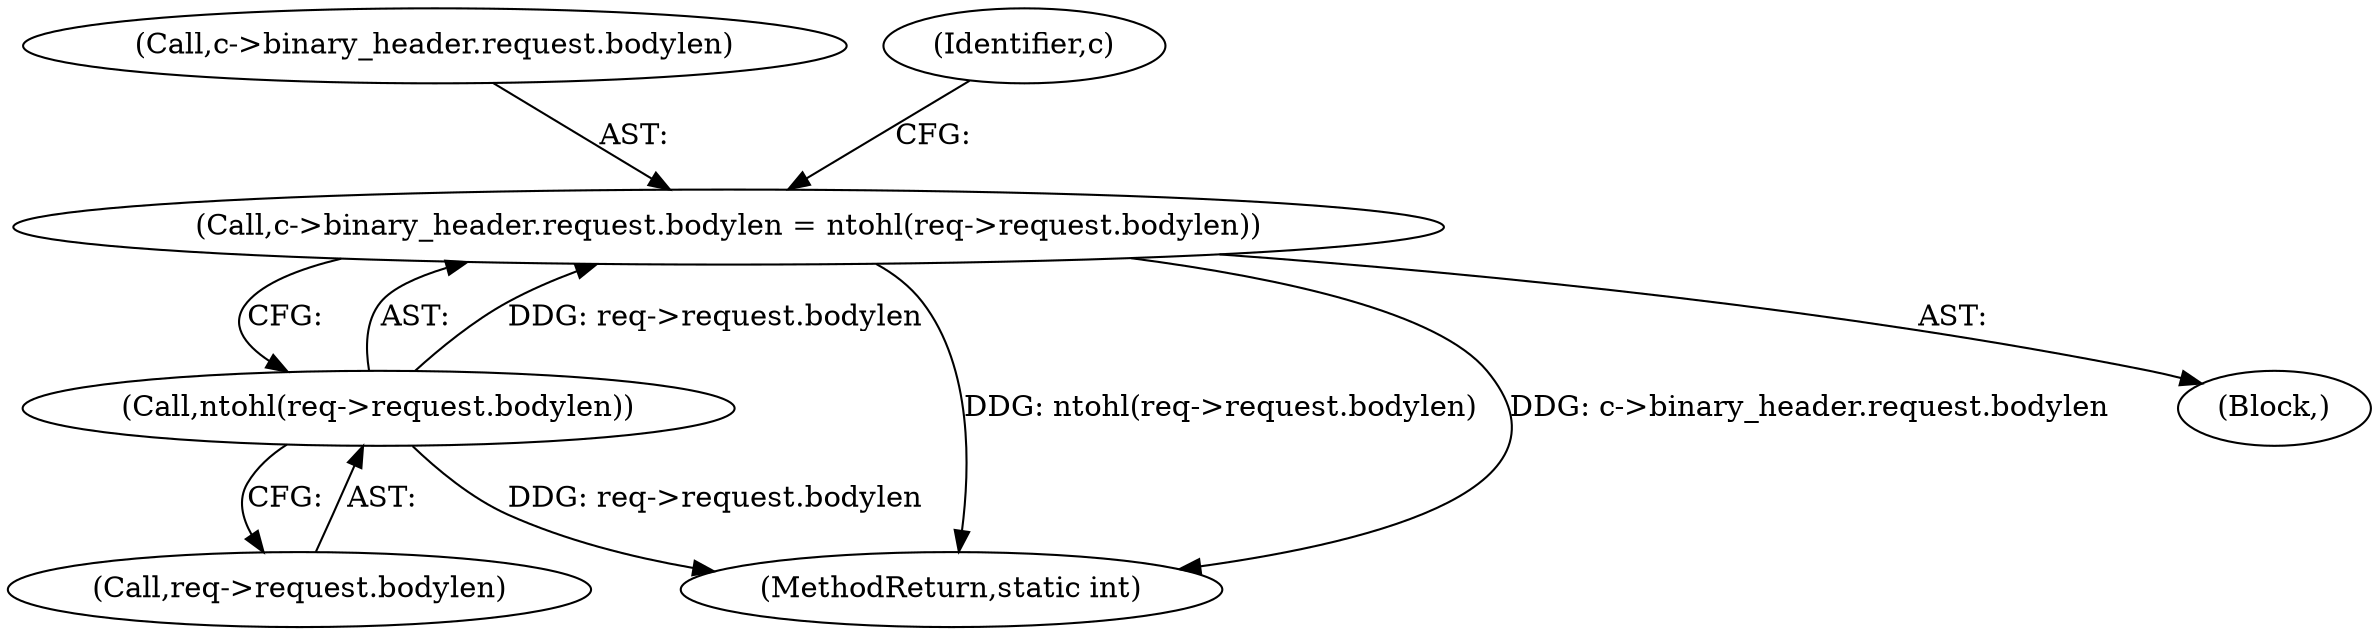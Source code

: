 digraph "0_memcached_d9cd01ede97f4145af9781d448c62a3318952719@pointer" {
"1000328" [label="(Call,c->binary_header.request.bodylen = ntohl(req->request.bodylen))"];
"1000336" [label="(Call,ntohl(req->request.bodylen))"];
"1000337" [label="(Call,req->request.bodylen)"];
"1000329" [label="(Call,c->binary_header.request.bodylen)"];
"1000336" [label="(Call,ntohl(req->request.bodylen))"];
"1000603" [label="(MethodReturn,static int)"];
"1000207" [label="(Block,)"];
"1000328" [label="(Call,c->binary_header.request.bodylen = ntohl(req->request.bodylen))"];
"1000346" [label="(Identifier,c)"];
"1000328" -> "1000207"  [label="AST: "];
"1000328" -> "1000336"  [label="CFG: "];
"1000329" -> "1000328"  [label="AST: "];
"1000336" -> "1000328"  [label="AST: "];
"1000346" -> "1000328"  [label="CFG: "];
"1000328" -> "1000603"  [label="DDG: ntohl(req->request.bodylen)"];
"1000328" -> "1000603"  [label="DDG: c->binary_header.request.bodylen"];
"1000336" -> "1000328"  [label="DDG: req->request.bodylen"];
"1000336" -> "1000337"  [label="CFG: "];
"1000337" -> "1000336"  [label="AST: "];
"1000336" -> "1000603"  [label="DDG: req->request.bodylen"];
}
